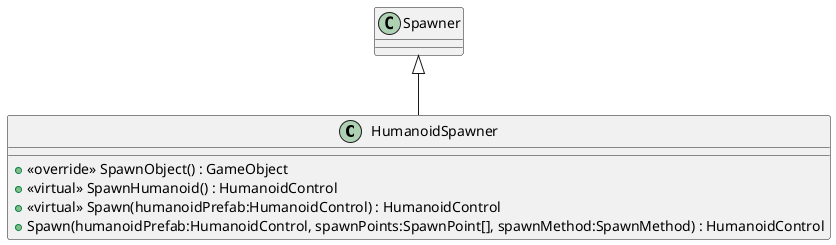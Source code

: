 @startuml
class HumanoidSpawner {
    + <<override>> SpawnObject() : GameObject
    + <<virtual>> SpawnHumanoid() : HumanoidControl
    + <<virtual>> Spawn(humanoidPrefab:HumanoidControl) : HumanoidControl
    + Spawn(humanoidPrefab:HumanoidControl, spawnPoints:SpawnPoint[], spawnMethod:SpawnMethod) : HumanoidControl
}
Spawner <|-- HumanoidSpawner
@enduml

